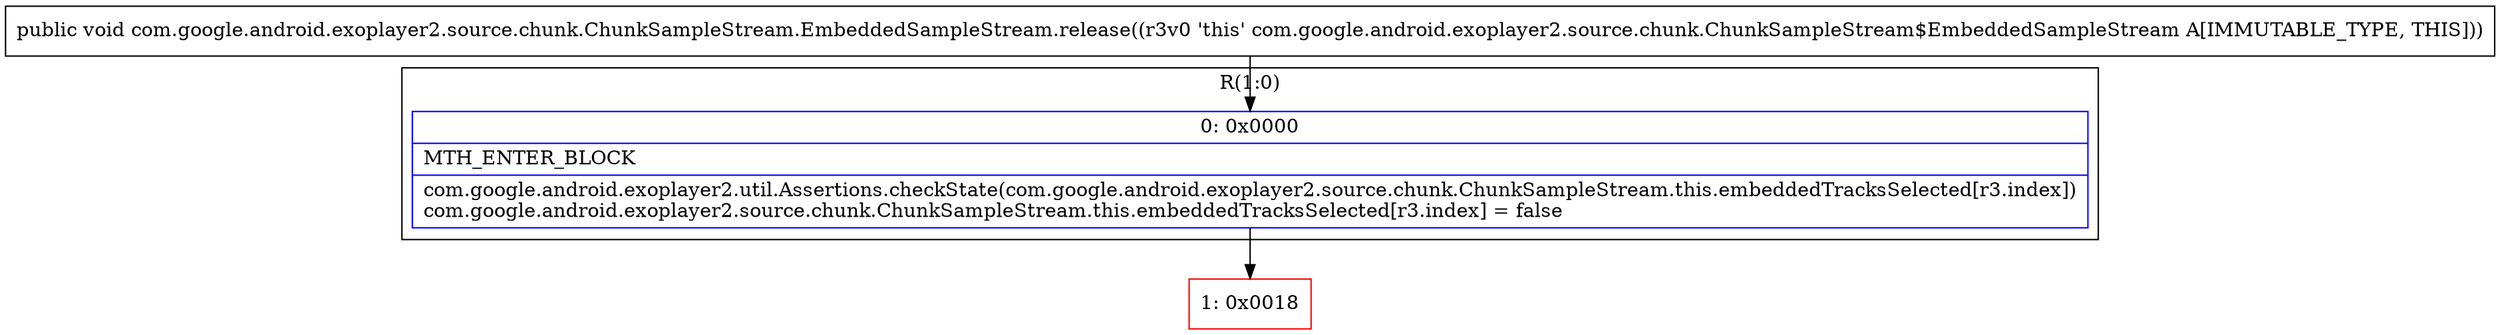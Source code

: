 digraph "CFG forcom.google.android.exoplayer2.source.chunk.ChunkSampleStream.EmbeddedSampleStream.release()V" {
subgraph cluster_Region_491917716 {
label = "R(1:0)";
node [shape=record,color=blue];
Node_0 [shape=record,label="{0\:\ 0x0000|MTH_ENTER_BLOCK\l|com.google.android.exoplayer2.util.Assertions.checkState(com.google.android.exoplayer2.source.chunk.ChunkSampleStream.this.embeddedTracksSelected[r3.index])\lcom.google.android.exoplayer2.source.chunk.ChunkSampleStream.this.embeddedTracksSelected[r3.index] = false\l}"];
}
Node_1 [shape=record,color=red,label="{1\:\ 0x0018}"];
MethodNode[shape=record,label="{public void com.google.android.exoplayer2.source.chunk.ChunkSampleStream.EmbeddedSampleStream.release((r3v0 'this' com.google.android.exoplayer2.source.chunk.ChunkSampleStream$EmbeddedSampleStream A[IMMUTABLE_TYPE, THIS])) }"];
MethodNode -> Node_0;
Node_0 -> Node_1;
}

